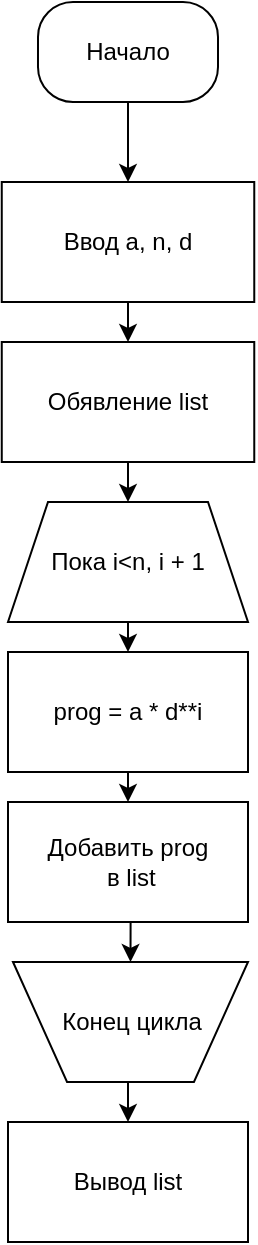 <mxfile version="23.1.5" type="device">
  <diagram name="Страница — 1" id="JLULOAlkJ3aI0VZnD2LQ">
    <mxGraphModel dx="874" dy="572" grid="1" gridSize="10" guides="1" tooltips="1" connect="1" arrows="1" fold="1" page="1" pageScale="1" pageWidth="827" pageHeight="1169" math="0" shadow="0">
      <root>
        <mxCell id="0" />
        <mxCell id="1" parent="0" />
        <mxCell id="gBKuoCQjEU2EA3JGXyk2-4" style="edgeStyle=orthogonalEdgeStyle;rounded=0;orthogonalLoop=1;jettySize=auto;html=1;exitX=0.5;exitY=1;exitDx=0;exitDy=0;entryX=0.5;entryY=0;entryDx=0;entryDy=0;" parent="1" source="gBKuoCQjEU2EA3JGXyk2-1" target="gBKuoCQjEU2EA3JGXyk2-3" edge="1">
          <mxGeometry relative="1" as="geometry" />
        </mxCell>
        <mxCell id="gBKuoCQjEU2EA3JGXyk2-1" value="Начало" style="rounded=1;whiteSpace=wrap;html=1;arcSize=35;" parent="1" vertex="1">
          <mxGeometry x="300" y="230" width="90" height="50" as="geometry" />
        </mxCell>
        <mxCell id="LT99eo08hIVU-prIVblB-2" style="edgeStyle=orthogonalEdgeStyle;rounded=0;orthogonalLoop=1;jettySize=auto;html=1;exitX=0.5;exitY=1;exitDx=0;exitDy=0;entryX=0.5;entryY=0;entryDx=0;entryDy=0;" edge="1" parent="1" source="gBKuoCQjEU2EA3JGXyk2-3" target="LT99eo08hIVU-prIVblB-1">
          <mxGeometry relative="1" as="geometry" />
        </mxCell>
        <mxCell id="gBKuoCQjEU2EA3JGXyk2-3" value="Ввод a, n, d" style="rounded=0;whiteSpace=wrap;html=1;" parent="1" vertex="1">
          <mxGeometry x="281.88" y="320" width="126.25" height="60" as="geometry" />
        </mxCell>
        <mxCell id="LT99eo08hIVU-prIVblB-4" style="edgeStyle=orthogonalEdgeStyle;rounded=0;orthogonalLoop=1;jettySize=auto;html=1;exitX=0.5;exitY=1;exitDx=0;exitDy=0;entryX=0.5;entryY=0;entryDx=0;entryDy=0;" edge="1" parent="1" source="FaUPefRK3cK26D1pfbpW-3" target="FaUPefRK3cK26D1pfbpW-5">
          <mxGeometry relative="1" as="geometry" />
        </mxCell>
        <mxCell id="FaUPefRK3cK26D1pfbpW-3" value="Пока i&amp;lt;n, i + 1" style="shape=trapezoid;perimeter=trapezoidPerimeter;whiteSpace=wrap;html=1;fixedSize=1;" parent="1" vertex="1">
          <mxGeometry x="285" y="480" width="120" height="60" as="geometry" />
        </mxCell>
        <mxCell id="LT99eo08hIVU-prIVblB-5" style="edgeStyle=orthogonalEdgeStyle;rounded=0;orthogonalLoop=1;jettySize=auto;html=1;exitX=0.5;exitY=1;exitDx=0;exitDy=0;entryX=0.5;entryY=0;entryDx=0;entryDy=0;" edge="1" parent="1" source="FaUPefRK3cK26D1pfbpW-5" target="FaUPefRK3cK26D1pfbpW-9">
          <mxGeometry relative="1" as="geometry" />
        </mxCell>
        <mxCell id="FaUPefRK3cK26D1pfbpW-5" value="prog = a * d**i" style="rounded=0;whiteSpace=wrap;html=1;" parent="1" vertex="1">
          <mxGeometry x="285" y="555" width="120" height="60" as="geometry" />
        </mxCell>
        <mxCell id="LT99eo08hIVU-prIVblB-6" style="edgeStyle=orthogonalEdgeStyle;rounded=0;orthogonalLoop=1;jettySize=auto;html=1;exitX=0.5;exitY=1;exitDx=0;exitDy=0;entryX=0.5;entryY=0;entryDx=0;entryDy=0;" edge="1" parent="1" source="FaUPefRK3cK26D1pfbpW-9" target="FaUPefRK3cK26D1pfbpW-11">
          <mxGeometry relative="1" as="geometry" />
        </mxCell>
        <mxCell id="FaUPefRK3cK26D1pfbpW-9" value="Добавить prog&lt;br&gt;&amp;nbsp;в list" style="rounded=0;whiteSpace=wrap;html=1;" parent="1" vertex="1">
          <mxGeometry x="285" y="630" width="120" height="60" as="geometry" />
        </mxCell>
        <mxCell id="LT99eo08hIVU-prIVblB-7" style="edgeStyle=orthogonalEdgeStyle;rounded=0;orthogonalLoop=1;jettySize=auto;html=1;exitX=0.5;exitY=1;exitDx=0;exitDy=0;entryX=0.5;entryY=0;entryDx=0;entryDy=0;" edge="1" parent="1" source="FaUPefRK3cK26D1pfbpW-11" target="FaUPefRK3cK26D1pfbpW-14">
          <mxGeometry relative="1" as="geometry" />
        </mxCell>
        <mxCell id="FaUPefRK3cK26D1pfbpW-11" value="Конец цикла" style="verticalLabelPosition=middle;verticalAlign=middle;html=1;shape=trapezoid;perimeter=trapezoidPerimeter;whiteSpace=wrap;size=0.23;arcSize=10;flipV=1;labelPosition=center;align=center;" parent="1" vertex="1">
          <mxGeometry x="287.5" y="710" width="117.5" height="60" as="geometry" />
        </mxCell>
        <mxCell id="FaUPefRK3cK26D1pfbpW-14" value="Вывод list" style="rounded=0;whiteSpace=wrap;html=1;" parent="1" vertex="1">
          <mxGeometry x="285" y="790" width="120" height="60" as="geometry" />
        </mxCell>
        <mxCell id="LT99eo08hIVU-prIVblB-3" style="edgeStyle=orthogonalEdgeStyle;rounded=0;orthogonalLoop=1;jettySize=auto;html=1;exitX=0.5;exitY=1;exitDx=0;exitDy=0;entryX=0.5;entryY=0;entryDx=0;entryDy=0;" edge="1" parent="1" source="LT99eo08hIVU-prIVblB-1" target="FaUPefRK3cK26D1pfbpW-3">
          <mxGeometry relative="1" as="geometry" />
        </mxCell>
        <mxCell id="LT99eo08hIVU-prIVblB-1" value="Обявление list" style="rounded=0;whiteSpace=wrap;html=1;" vertex="1" parent="1">
          <mxGeometry x="281.88" y="400" width="126.25" height="60" as="geometry" />
        </mxCell>
      </root>
    </mxGraphModel>
  </diagram>
</mxfile>
